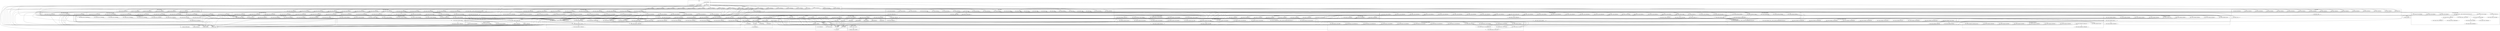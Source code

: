 digraph {
graph [overlap=false]
subgraph cluster_Test_Stream_ArrayBase {
	label="Test::Stream::ArrayBase";
	"Test::Stream::ArrayBase::BEGIN@6";
	"Test::Stream::ArrayBase::BEGIN@3";
	"Test::Stream::ArrayBase::BEGIN@2";
	"Test::Stream::ArrayBase::BEGIN@7";
	"Test::Stream::ArrayBase::apply_to";
	"Test::Stream::ArrayBase::import";
	"Test::Stream::ArrayBase::BEGIN@5";
	"Test::Stream::ArrayBase::new";
	"Test::Stream::ArrayBase::BEGIN@29";
	"Test::Stream::ArrayBase::CORE:subst";
	"Test::Stream::ArrayBase::BEGIN@9";
}
subgraph cluster_warnings_register {
	label="warnings::register";
	"warnings::register::mkMask";
	"warnings::register::import";
}
subgraph cluster_Test_Stream_PackageUtil {
	label="Test::Stream::PackageUtil";
	"Test::Stream::PackageUtil::BEGIN@2";
	"Test::Stream::PackageUtil::BEGIN@19";
	"Test::Stream::PackageUtil::BEGIN@46";
	"Test::Stream::PackageUtil::BEGIN@47";
	"Test::Stream::PackageUtil::package_sym";
	"Test::Stream::PackageUtil::BEGIN@61";
	"Test::Stream::PackageUtil::package_purge_sym";
	"Test::Stream::PackageUtil::BEGIN@3";
	"Test::Stream::PackageUtil::import";
	"Test::Stream::PackageUtil::CORE:match";
}
subgraph cluster_UNIVERSAL {
	label="UNIVERSAL";
	"UNIVERSAL::can";
	"UNIVERSAL::VERSION";
	"UNIVERSAL::isa";
}
subgraph cluster_Test_More_Tools {
	label="Test::More::Tools";
	"Test::More::Tools::BEGIN@5";
	"Test::More::Tools::BEGIN@2";
	"Test::More::Tools::BEGIN@7";
	"Test::More::Tools::BEGIN@11";
	"Test::More::Tools::BEGIN@12";
	"Test::More::Tools::BEGIN@3";
	"Test::More::Tools::BEGIN@145";
}
subgraph cluster_Test_Stream_Threads {
	label="Test::Stream::Threads";
	"Test::Stream::Threads::BEGIN@6";
	"Test::Stream::Threads::BEGIN@23";
	"Test::Stream::Threads::BEGIN@2";
	"Test::Stream::Threads::BEGIN@5";
	"Test::Stream::Threads::BEGIN@3";
}
subgraph cluster_Test_More_DeepCheck {
	label="Test::More::DeepCheck";
	"Test::More::DeepCheck::BEGIN@3";
	"Test::More::DeepCheck::BEGIN@5";
	"Test::More::DeepCheck::BEGIN@2";
}
subgraph cluster_Test_Stream_IOSets {
	label="Test::Stream::IOSets";
	"Test::Stream::IOSets::BEGIN@5";
	"Test::Stream::IOSets::_apply_layers";
	"Test::Stream::IOSets::_copy_io_layers";
	"Test::Stream::IOSets::BEGIN@3";
	"Test::Stream::IOSets::new";
	"Test::Stream::IOSets::CORE:match";
	"Test::Stream::IOSets::CORE:binmode";
	"Test::Stream::IOSets::__ANON__[lib/Test/Stream/IOSets.pm:76]";
	"Test::Stream::IOSets::init_legacy";
	"Test::Stream::IOSets::_autoflush";
	"Test::Stream::IOSets::open_handles";
	"Test::Stream::IOSets::CORE:open";
	"Test::Stream::IOSets::reset_legacy";
	"Test::Stream::IOSets::CORE:select";
	"Test::Stream::IOSets::BEGIN@2";
}
subgraph cluster_Test_Stream_Meta {
	label="Test::Stream::Meta";
	"Test::Stream::Meta::BEGIN@6";
	"Test::Stream::Meta::is_tester";
	"Test::Stream::Meta::BEGIN@5";
	"Test::Stream::Meta::BEGIN@14";
	"Test::Stream::Meta::BEGIN@8";
	"Test::Stream::Meta::init_tester";
	"Test::Stream::Meta::BEGIN@3";
	"Test::Stream::Meta::BEGIN@12";
	"Test::Stream::Meta::BEGIN@2";
}
subgraph cluster_Test_Stream_Toolset {
	label="Test::Stream::Toolset";
	"Test::Stream::Toolset::BEGIN@18";
	"Test::Stream::Toolset::BEGIN@14";
	"Test::Stream::Toolset::BEGIN@16";
	"Test::Stream::Toolset::BEGIN@2";
	"Test::Stream::Toolset::BEGIN@13";
	"Test::Stream::Toolset::BEGIN@11";
	"Test::Stream::Toolset::BEGIN@5";
	"Test::Stream::Toolset::BEGIN@10";
	"Test::Stream::Toolset::BEGIN@6";
	"Test::Stream::Toolset::BEGIN@7";
	"Test::Stream::Toolset::BEGIN@15";
	"Test::Stream::Toolset::BEGIN@3";
	"Test::Stream::Toolset::__ANON__[lib/Test/Stream/Toolset.pm:58]";
	"Test::Stream::Toolset::BEGIN@12";
}
subgraph cluster_Test_Stream_ExitMagic_Context {
	label="Test::Stream::ExitMagic::Context";
	"Test::Stream::ExitMagic::Context::BEGIN@2";
	"Test::Stream::ExitMagic::Context::BEGIN@5";
	"Test::Stream::ExitMagic::Context::snapshot";
	"Test::Stream::ExitMagic::Context::init";
	"Test::Stream::ExitMagic::Context::BEGIN@3";
}
subgraph cluster_Test_Stream_Event_Note {
	label="Test::Stream::Event::Note";
	"Test::Stream::Event::Note::BEGIN@10";
	"Test::Stream::Event::Note::BEGIN@5";
	"Test::Stream::Event::Note::BEGIN@3";
	"Test::Stream::Event::Note::BEGIN@2";
}
subgraph cluster_Test_Stream_Event_Diag {
	label="Test::Stream::Event::Diag";
	"Test::Stream::Event::Diag::BEGIN@11";
	"Test::Stream::Event::Diag::BEGIN@12";
	"Test::Stream::Event::Diag::BEGIN@3";
	"Test::Stream::Event::Diag::BEGIN@10";
	"Test::Stream::Event::Diag::BEGIN@5";
	"Test::Stream::Event::Diag::BEGIN@2";
}
subgraph cluster_Test_Stream_Util {
	label="Test::Stream::Util";
	"Test::Stream::Util::BEGIN@2";
	"Test::Stream::Util::BEGIN@7";
	"Test::Stream::Util::BEGIN@6";
	"Test::Stream::Util::BEGIN@5";
	"Test::Stream::Util::BEGIN@3";
	"Test::Stream::Util::BEGIN@170";
	"Test::Stream::Util::BEGIN@81";
	"Test::Stream::Util::_local_protect";
}
subgraph cluster_Test_Stream_Event {
	label="Test::Stream::Event";
	"Test::Stream::Event::BEGIN@8";
	"Test::Stream::Event::BEGIN@6";
	"Test::Stream::Event::import";
	"Test::Stream::Event::init";
	"Test::Stream::Event::BEGIN@3";
	"Test::Stream::Event::BEGIN@5";
	"Test::Stream::Event::encoding";
	"Test::Stream::Event::BEGIN@2";
}
subgraph cluster_Test_Stream_Subtest {
	label="Test::Stream::Subtest";
	"Test::Stream::Subtest::BEGIN@5";
	"Test::Stream::Subtest::BEGIN@10";
	"Test::Stream::Subtest::BEGIN@12";
	"Test::Stream::Subtest::BEGIN@9";
	"Test::Stream::Subtest::BEGIN@3";
	"Test::Stream::Subtest::BEGIN@2";
	"Test::Stream::Subtest::BEGIN@14";
	"Test::Stream::Subtest::BEGIN@11";
	"Test::Stream::Subtest::BEGIN@38";
}
subgraph cluster_Test_Stream_Event_Ok {
	label="Test::Stream::Event::Ok";
	"Test::Stream::Event::Ok::BEGIN@6";
	"Test::Stream::Event::Ok::BEGIN@133";
	"Test::Stream::Event::Ok::init";
	"Test::Stream::Event::Ok::BEGIN@7";
	"Test::Stream::Event::Ok::BEGIN@2";
	"Test::Stream::Event::Ok::CORE:subst";
	"Test::Stream::Event::Ok::BEGIN@5";
	"Test::Stream::Event::Ok::to_tap";
	"Test::Stream::Event::Ok::BEGIN@9";
	"Test::Stream::Event::Ok::BEGIN@3";
}
subgraph cluster_XSLoader {
	label="XSLoader";
	"XSLoader::load";
}
subgraph cluster_Scalar_Util {
	label="Scalar::Util";
	"Scalar::Util::BEGIN@10";
	"Scalar::Util::blessed";
	"Scalar::Util::weaken";
	"Scalar::Util::BEGIN@9";
}
subgraph cluster_Test_Builder {
	label="Test::Builder";
	"Test::Builder::BEGIN@262";
	"Test::Builder::BEGIN@943";
	"Test::Builder::BEGIN@4";
	"Test::Builder::BEGIN@261";
	"Test::Builder::create";
	"Test::Builder::BEGIN@22";
	"Test::Builder::BEGIN@17";
	"Test::Builder::BEGIN@5";
	"Test::Builder::BEGIN@15";
	"Test::Builder::reset";
	"Test::Builder::BEGIN@18";
	"Test::Builder::BEGIN@14";
	"Test::Builder::BEGIN@11";
	"Test::Builder::BEGIN@12";
	"Test::Builder::new";
	"Test::Builder::BEGIN@13";
	"Test::Builder::BEGIN@3";
	"Test::Builder::BEGIN@20";
}
subgraph cluster_Test_Stream_Exporter_Meta {
	label="Test::Stream::Exporter::Meta";
	"Test::Stream::Exporter::Meta::BEGIN@2";
	"Test::Stream::Exporter::Meta::default";
	"Test::Stream::Exporter::Meta::exports";
	"Test::Stream::Exporter::Meta::BEGIN@101";
	"Test::Stream::Exporter::Meta::new";
	"Test::Stream::Exporter::Meta::add";
	"Test::Stream::Exporter::Meta::add_default_bulk";
	"Test::Stream::Exporter::Meta::add_default";
	"Test::Stream::Exporter::Meta::BEGIN@101.2";
	"Test::Stream::Exporter::Meta::BEGIN@3";
	"Test::Stream::Exporter::Meta::BEGIN@100.1";
	"Test::Stream::Exporter::Meta::add_bulk";
	"Test::Stream::Exporter::Meta::BEGIN@89";
	"Test::Stream::Exporter::Meta::get";
	"Test::Stream::Exporter::Meta::BEGIN@100";
	"Test::Stream::Exporter::Meta::BEGIN@5";
}
subgraph cluster_Test_Stream_Event_Bail {
	label="Test::Stream::Event::Bail";
	"Test::Stream::Event::Bail::BEGIN@2";
	"Test::Stream::Event::Bail::BEGIN@3";
	"Test::Stream::Event::Bail::BEGIN@5";
}
subgraph cluster_Test_Stream_HashBase {
	label="Test::Stream::HashBase";
	"Test::Stream::HashBase::BEGIN@7";
	"Test::Stream::HashBase::new";
	"Test::Stream::HashBase::import";
	"Test::Stream::HashBase::apply_to";
	"Test::Stream::HashBase::BEGIN@29";
	"Test::Stream::HashBase::BEGIN@5";
	"Test::Stream::HashBase::BEGIN@3";
	"Test::Stream::HashBase::CORE:subst";
	"Test::Stream::HashBase::BEGIN@2";
	"Test::Stream::HashBase::BEGIN@9";
	"Test::Stream::HashBase::BEGIN@6";
}
subgraph cluster_Test_More_DeepCheck_Strict {
	label="Test::More::DeepCheck::Strict";
	"Test::More::DeepCheck::Strict::BEGIN@3";
	"Test::More::DeepCheck::Strict::BEGIN@6";
	"Test::More::DeepCheck::Strict::BEGIN@2";
	"Test::More::DeepCheck::Strict::BEGIN@5";
	"Test::More::DeepCheck::Strict::BEGIN@63";
	"Test::More::DeepCheck::Strict::BEGIN@7";
	"Test::More::DeepCheck::Strict::BEGIN@10";
	"Test::More::DeepCheck::Strict::BEGIN@8";
}
subgraph cluster_warnings {
	label="warnings";
	"warnings::import";
	"warnings::CORE:match";
	"warnings::unimport";
	"warnings::CORE:regcomp";
}
subgraph cluster_Exporter {
	label="Exporter";
	"Exporter::import";
	"Exporter::CORE:subst";
	"Exporter::CORE:match";
}
subgraph cluster_Test_Stream_ArrayBase_Meta {
	label="Test::Stream::ArrayBase::Meta";
	"Test::Stream::ArrayBase::Meta::subclass";
	"Test::Stream::ArrayBase::Meta::BEGIN@5";
	"Test::Stream::ArrayBase::Meta::add_accessors";
	"Test::Stream::ArrayBase::Meta::baseclass";
	"Test::Stream::ArrayBase::Meta::fields";
	"Test::Stream::ArrayBase::Meta::_GROW";
	"Test::Stream::ArrayBase::Meta::BEGIN@3";
	"Test::Stream::ArrayBase::Meta::new";
	"Test::Stream::ArrayBase::Meta::BEGIN@57";
	"Test::Stream::ArrayBase::Meta::BEGIN@106";
	"Test::Stream::ArrayBase::Meta::get";
	"Test::Stream::ArrayBase::Meta::__ANON__[lib/Test/Stream/ArrayBase/Meta.pm:77]";
	"Test::Stream::ArrayBase::Meta::BEGIN@2";
}
subgraph cluster_Test_More {
	label="Test::More";
	"Test::More::BEGIN@53";
	"Test::More::BEGIN@225";
	"Test::More::BEGIN@11";
	"Test::More::BEGIN@23";
	"Test::More::import";
	"Test::More::BEGIN@3";
	"Test::More::BEGIN@121";
	"Test::More::BEGIN@10";
	"Test::More::BEGIN@16";
	"Test::More::done_testing";
	"Test::More::ok";
	"Test::More::BEGIN@21";
	"Test::More::BEGIN@260";
	"Test::More::BEGIN@4";
	"Test::More::import_extra";
	"Test::More::BEGIN@12";
	"Test::More::BEGIN@15";
	"Test::More::BEGIN@13";
	"Test::More::BEGIN@19";
	"Test::More::BEGIN@18";
	"Test::More::BEGIN@5";
}
subgraph cluster_Test_Stream_ExitMagic {
	label="Test::Stream::ExitMagic";
	"Test::Stream::ExitMagic::BEGIN@2";
	"Test::Stream::ExitMagic::BEGIN@3";
	"Test::Stream::ExitMagic::BEGIN@7";
	"Test::Stream::ExitMagic::be_helpful_magic";
	"Test::Stream::ExitMagic::do_magic";
	"Test::Stream::ExitMagic::init";
}
subgraph cluster_main {
	label="main";
	"main::BEGIN@1";
	"main::BEGIN@2";
	"main::RUNTIME";
	"main::BEGIN@4";
}
subgraph cluster_Test_Stream_Block {
	label="Test::Stream::Block";
	"Test::Stream::Block::BEGIN@5";
	"Test::Stream::Block::BEGIN@8";
	"Test::Stream::Block::BEGIN@2";
	"Test::Stream::Block::BEGIN@176";
	"Test::Stream::Block::BEGIN@6";
	"Test::Stream::Block::BEGIN@3";
}
subgraph cluster_Test_Stream_Exporter {
	label="Test::Stream::Exporter";
	"Test::Stream::Exporter::import";
	"Test::Stream::Exporter::cleanup";
	"Test::Stream::Exporter::export_to";
	"Test::Stream::Exporter::CORE:subst";
	"Test::Stream::Exporter::BEGIN@6";
	"Test::Stream::Exporter::BEGIN@17";
	"Test::Stream::Exporter::BEGIN@5";
	"Test::Stream::Exporter::BEGIN@72";
	"Test::Stream::Exporter::BEGIN@3";
	"Test::Stream::Exporter::__ANON__[lib/Test/Stream/Exporter.pm:39]";
	"Test::Stream::Exporter::export";
	"Test::Stream::Exporter::exports";
	"Test::Stream::Exporter::BEGIN@2";
	"Test::Stream::Exporter::default_export";
	"Test::Stream::Exporter::export_meta";
	"Test::Stream::Exporter::default_exports";
}
subgraph cluster_Test_Stream_Context {
	label="Test::Stream::Context";
	"Test::Stream::Context::_find_context";
	"Test::Stream::Context::BEGIN@12";
	"Test::Stream::Context::BEGIN@3";
	"Test::Stream::Context::DESTROY";
	"Test::Stream::Context::BEGIN@24";
	"Test::Stream::Context::BEGIN@2";
	"Test::Stream::Context::BEGIN@7";
	"Test::Stream::Context::ok";
	"Test::Stream::Context::CORE:subst";
	"Test::Stream::Context::CORE:match";
	"Test::Stream::Context::BEGIN@9";
	"Test::Stream::Context::context";
	"Test::Stream::Context::BEGIN@11";
	"Test::Stream::Context::BEGIN@78";
	"Test::Stream::Context::_plan";
	"Test::Stream::Context::BEGIN@77";
	"Test::Stream::Context::BEGIN@385";
	"Test::Stream::Context::BEGIN@10";
	"Test::Stream::Context::BEGIN@406";
	"Test::Stream::Context::done_testing";
	"Test::Stream::Context::BEGIN@18";
	"Test::Stream::Context::register_event";
	"Test::Stream::Context::BEGIN@433";
	"Test::Stream::Context::BEGIN@407";
	"Test::Stream::Context::BEGIN@14";
	"Test::Stream::Context::snapshot";
	"Test::Stream::Context::_ok";
	"Test::Stream::Context::BEGIN@426";
	"Test::Stream::Context::BEGIN@5";
	"Test::Stream::Context::BEGIN@425";
	"Test::Stream::Context::finish";
}
subgraph cluster_Test_Stream_Event_Plan {
	label="Test::Stream::Event::Plan";
	"Test::Stream::Event::Plan::BEGIN@5";
	"Test::Stream::Event::Plan::BEGIN@10";
	"Test::Stream::Event::Plan::BEGIN@3";
	"Test::Stream::Event::Plan::init";
	"Test::Stream::Event::Plan::BEGIN@2";
	"Test::Stream::Event::Plan::to_tap";
}
subgraph cluster_List_Util {
	label="List::Util";
	"List::Util::BEGIN@12";
	"List::Util::BEGIN@11";
}
subgraph cluster_Test_Stream_Event_Finish {
	label="Test::Stream::Event::Finish";
	"Test::Stream::Event::Finish::BEGIN@3";
	"Test::Stream::Event::Finish::BEGIN@2";
	"Test::Stream::Event::Finish::BEGIN@5";
}
subgraph cluster_Test_Stream_Event_Subtest {
	label="Test::Stream::Event::Subtest";
	"Test::Stream::Event::Subtest::BEGIN@6";
	"Test::Stream::Event::Subtest::BEGIN@2";
	"Test::Stream::Event::Subtest::BEGIN@3";
	"Test::Stream::Event::Subtest::BEGIN@9";
	"Test::Stream::Event::Subtest::BEGIN@5";
	"Test::Stream::Event::Subtest::BEGIN@7";
}
subgraph cluster_vars {
	label="vars";
	"vars::BEGIN@8";
	"vars::BEGIN@7";
	"vars::CORE:match";
	"vars::import";
	"vars::BEGIN@3";
}
subgraph cluster_Test_Stream {
	label="Test::Stream";
	"Test::Stream::BEGIN@3";
	"Test::Stream::done_testing";
	"Test::Stream::BEGIN@9";
	"Test::Stream::init";
	"Test::Stream::ended";
	"Test::Stream::BEGIN@47";
	"Test::Stream::plan";
	"Test::Stream::BEGIN@10";
	"Test::Stream::BEGIN@8";
	"Test::Stream::failed";
	"Test::Stream::BEGIN@2";
	"Test::Stream::count";
	"Test::Stream::BEGIN@12";
	"Test::Stream::_finalize_event";
	"Test::Stream::END";
	"Test::Stream::BEGIN@659";
	"Test::Stream::send";
	"Test::Stream::shared";
	"Test::Stream::CORE:print";
	"Test::Stream::BEGIN@15";
	"Test::Stream::_process_event";
	"Test::Stream::_update_state";
	"Test::Stream::_reset";
	"Test::Stream::BEGIN@11";
	"Test::Stream::before_import";
	"Test::Stream::BEGIN@13";
	"Test::Stream::BEGIN@628";
	"Test::Stream::_render_tap";
}
subgraph cluster_strict {
	label="strict";
	"strict::bits";
	"strict::import";
	"strict::CORE:regcomp";
	"strict::CORE:match";
	"strict::unimport";
}
subgraph cluster_Config {
	label="Config";
	"Config::import";
	"Config::BEGIN@35";
	"Config::TIEHASH";
	"Config::FETCH";
	"Config::BEGIN@9";
}
subgraph cluster_PerlIO {
	label="PerlIO";
	"PerlIO::get_layers";
}
subgraph cluster_Test_Stream_HashBase_Meta {
	label="Test::Stream::HashBase::Meta";
	"Test::Stream::HashBase::Meta::get";
	"Test::Stream::HashBase::Meta::BEGIN@3";
	"Test::Stream::HashBase::Meta::BEGIN@2";
	"Test::Stream::HashBase::Meta::subclass";
	"Test::Stream::HashBase::Meta::__ANON__[lib/Test/Stream/HashBase/Meta.pm:90]";
	"Test::Stream::HashBase::Meta::new";
	"Test::Stream::HashBase::Meta::BEGIN@5";
	"Test::Stream::HashBase::Meta::BEGIN@88";
	"Test::Stream::HashBase::Meta::add_accessors";
	"Test::Stream::HashBase::Meta::BEGIN@55";
	"Test::Stream::HashBase::Meta::BEGIN@62";
	"Test::Stream::HashBase::Meta::fields";
	"Test::Stream::HashBase::Meta::baseclass";
	"Test::Stream::HashBase::Meta::__ANON__[lib/Test/Stream/HashBase/Meta.pm:91]";
}
subgraph cluster_version {
	label="version";
	"version::(bool";
	"version::(cmp";
}
subgraph cluster_Test_Stream_Carp {
	label="Test::Stream::Carp";
	"Test::Stream::Carp::BEGIN@2";
	"Test::Stream::Carp::BEGIN@5";
	"Test::Stream::Carp::BEGIN@3";
}
"Test::More::BEGIN@10" -> "Test::Stream::BEGIN@10";
"Test::Stream::Context::context" -> "Test::Stream::Context::_find_context";
"Test::Stream::ArrayBase::apply_to" -> "Test::More::DeepCheck::BEGIN@2";
"Test::Stream::Toolset::BEGIN@12" -> "Test::Stream::Event::Finish::BEGIN@5";
"Test::More::BEGIN@12" -> "Test::Stream::Toolset::BEGIN@14";
"Test::Stream::Toolset::BEGIN@16" -> "Test::Stream::Event::Subtest::BEGIN@6";
"Test::Stream::Context::BEGIN@11" -> "Test::Stream::Util::BEGIN@6";
"Test::More::BEGIN@10" -> "Test::Stream::BEGIN@47";
"main::RUNTIME" -> "Test::More::ok";
"Test::Builder::reset" -> "Test::Stream::_reset";
"Test::Stream::Exporter::BEGIN@6" -> "Test::Stream::Exporter::Meta::BEGIN@2";
"Test::More::import" -> "Test::Stream::Toolset::__ANON__[lib/Test/Stream/Toolset.pm:58]";
"Test::Stream::Exporter::BEGIN@6" -> "Test::Stream::Exporter::Meta::BEGIN@101.2";
"Test::More::BEGIN@19" -> "Test::More::DeepCheck::Strict::BEGIN@63";
"Test::Stream::Carp::BEGIN@5" -> "Test::Stream::Exporter::BEGIN@72";
"Test::Stream::Exporter::cleanup" -> "Test::Stream::PackageUtil::package_purge_sym";
"Test::Stream::BEGIN@8" -> "Test::Stream::Context::BEGIN@3";
"Test::More::BEGIN@18" -> "Test::More::Tools::BEGIN@3";
"Test::Stream::Exporter::BEGIN@6" -> "Test::Stream::Exporter::Meta::BEGIN@3";
"Test::Stream::_update_state" -> "Test::Stream::ArrayBase::Meta::__ANON__[lib/Test/Stream/ArrayBase/Meta.pm:77]";
"Test::Stream::_finalize_event" -> "Test::Stream::ArrayBase::Meta::__ANON__[lib/Test/Stream/ArrayBase/Meta.pm:77]";
"Test::Stream::_render_tap" -> "Test::Stream::ArrayBase::Meta::__ANON__[lib/Test/Stream/ArrayBase/Meta.pm:77]";
"Test::Stream::ExitMagic::be_helpful_magic" -> "Test::Stream::ArrayBase::Meta::__ANON__[lib/Test/Stream/ArrayBase/Meta.pm:77]";
"Test::Stream::Toolset::BEGIN@11" -> "Test::Stream::Event::Diag::BEGIN@3";
"Test::More::BEGIN@10" -> "Test::Stream::BEGIN@2";
"Test::Stream::IOSets::__ANON__[lib/Test/Stream/IOSets.pm:76]" -> "Test::Stream::IOSets::_apply_layers";
"Test::More::BEGIN@18" -> "Test::More::Tools::BEGIN@5";
"Test::Stream::Meta::BEGIN@8" -> "Test::Stream::HashBase::BEGIN@5";
"Test::Stream::Toolset::BEGIN@15" -> "Test::Stream::Event::Plan::BEGIN@3";
"Test::Stream::Carp::BEGIN@5" -> "Test::Stream::Exporter::BEGIN@17";
"Test::Stream::Context::context" -> "Scalar::Util::weaken";
"Test::More::BEGIN@19" -> "Test::More::DeepCheck::Strict::BEGIN@5";
"Test::Builder::BEGIN@11" -> "UNIVERSAL::VERSION";
"Test::More::BEGIN@10" -> "UNIVERSAL::VERSION";
"Test::More::BEGIN@13" -> "Test::Stream::Subtest::BEGIN@3";
"Test::Stream::ArrayBase::new" -> "Test::Stream::Event::Ok::init";
"vars::import" -> "vars::CORE:match";
"Test::Stream::Exporter::BEGIN@5" -> "Test::Stream::PackageUtil::BEGIN@47";
"Test::Stream::send" -> "Test::Stream::_update_state";
"Test::Stream::Context::BEGIN@12" -> "Test::Stream::Meta::BEGIN@12";
"Test::More::BEGIN@10" -> "Test::Stream::BEGIN@13";
"Test::Stream::Exporter::export_to" -> "Test::Stream::Exporter::Meta::default";
"Test::Stream::Toolset::BEGIN@15" -> "Test::Stream::Event::Plan::BEGIN@10";
"Test::Stream::shared" -> "Test::Stream::ExitMagic::Context::BEGIN@2";
"Test::Stream::Exporter::default_exports" -> "Test::Stream::Exporter::Meta::add_default_bulk";
"Test::Stream::Exporter::Meta::new" -> "Test::Stream::Exporter::Meta::add_default_bulk";
"Test::More::BEGIN@18" -> "Test::More::Tools::BEGIN@7";
"Test::Stream::HashBase::Meta::subclass" -> "Test::Stream::HashBase::Meta::fields";
"main::BEGIN@4" -> "Test::More::BEGIN@23";
"Test::Stream::BEGIN@3" -> "warnings::import";
"Test::Stream::ExitMagic::BEGIN@3" -> "warnings::import";
"Test::Stream::ExitMagic::Context::BEGIN@3" -> "warnings::import";
"Test::Stream::Exporter::BEGIN@3" -> "warnings::import";
"Test::Stream::ArrayBase::BEGIN@3" -> "warnings::import";
"Test::Stream::Event::BEGIN@3" -> "warnings::import";
"Test::Stream::IOSets::BEGIN@3" -> "warnings::import";
"Test::Stream::Meta::BEGIN@3" -> "warnings::import";
"Test::Stream::Event::Finish::BEGIN@3" -> "warnings::import";
"Test::More::DeepCheck::Strict::BEGIN@3" -> "warnings::import";
"Test::Stream::Event::Bail::BEGIN@3" -> "warnings::import";
"Test::More::BEGIN@5" -> "warnings::import";
"Test::Stream::Threads::BEGIN@3" -> "warnings::import";
"Test::Stream::HashBase::BEGIN@3" -> "warnings::import";
"Test::Stream::Util::BEGIN@3" -> "warnings::import";
"Test::Stream::Event::Plan::BEGIN@3" -> "warnings::import";
"main::BEGIN@2" -> "warnings::import";
"Test::Stream::Toolset::BEGIN@3" -> "warnings::import";
"Test::Stream::Subtest::BEGIN@3" -> "warnings::import";
"Test::Stream::Event::Note::BEGIN@3" -> "warnings::import";
"Test::Stream::Exporter::Meta::BEGIN@3" -> "warnings::import";
"Test::Stream::Context::BEGIN@3" -> "warnings::import";
"Test::More::Tools::BEGIN@3" -> "warnings::import";
"Test::Stream::Event::Diag::BEGIN@3" -> "warnings::import";
"Test::Stream::Event::Subtest::BEGIN@3" -> "warnings::import";
"Test::Stream::ArrayBase::Meta::BEGIN@3" -> "warnings::import";
"Test::Builder::BEGIN@5" -> "warnings::import";
"Test::Stream::Carp::BEGIN@3" -> "warnings::import";
"Test::More::DeepCheck::BEGIN@3" -> "warnings::import";
"Test::Stream::Event::Ok::BEGIN@3" -> "warnings::import";
"Test::Stream::Block::BEGIN@3" -> "warnings::import";
"Test::Stream::HashBase::Meta::BEGIN@3" -> "warnings::import";
"Test::Stream::PackageUtil::BEGIN@3" -> "warnings::import";
"Test::Stream::Toolset::BEGIN@14" -> "Test::Stream::Event::Ok::BEGIN@2";
"Test::Stream::Context::BEGIN@12" -> "Test::Stream::Meta::BEGIN@8";
"main::BEGIN@4" -> "Test::More::BEGIN@121";
"main::BEGIN@1" -> "strict::CORE:match";
"Test::More::BEGIN@12" -> "Test::Stream::Toolset::BEGIN@12";
"Test::Stream::Context::BEGIN@5" -> "List::Util::BEGIN@12";
"Test::Stream::Context::BEGIN@12" -> "Test::Stream::Meta::BEGIN@14";
"Test::More::BEGIN@12" -> "Test::Stream::Toolset::BEGIN@6";
"Test::More::BEGIN@10" -> "Test::Stream::Exporter::cleanup";
"Test::More::BEGIN@13" -> "Test::Stream::Exporter::cleanup";
"Test::Stream::Context::BEGIN@9" -> "Test::Stream::Exporter::cleanup";
"Test::More::BEGIN@12" -> "Test::Stream::Exporter::cleanup";
"Test::More::BEGIN@18" -> "Test::Stream::Exporter::cleanup";
"Test::Stream::Context::BEGIN@11" -> "Test::Stream::Exporter::cleanup";
"Test::Stream::BEGIN@8" -> "Test::Stream::Exporter::cleanup";
"main::BEGIN@4" -> "Test::Stream::Exporter::cleanup";
"Test::Stream::Context::BEGIN@12" -> "Test::Stream::Exporter::cleanup";
"Test::Stream::Context::BEGIN@7" -> "Test::Stream::Exporter::cleanup";
"Test::Stream::Util::_local_protect" -> "Test::Stream::IOSets::__ANON__[lib/Test/Stream/IOSets.pm:76]";
"Test::More::BEGIN@12" -> "Test::Stream::Toolset::BEGIN@11";
"Test::Builder::new" -> "Test::Builder::create";
"Test::Stream::_render_tap" -> "Test::Stream::Event::Ok::to_tap";
"Test::Stream::Meta::BEGIN@8" -> "Test::Stream::HashBase::BEGIN@9";
"Test::More::BEGIN@21" -> "Test::Builder::BEGIN@262";
"main::BEGIN@4" -> "Test::More::BEGIN@21";
"Test::Stream::ArrayBase::apply_to" -> "Test::Stream::ArrayBase::Meta::new";
"Test::Builder::BEGIN@22" -> "Test::Stream::HashBase::Meta::__ANON__[lib/Test/Stream/HashBase/Meta.pm:91]";
"Test::Stream::Event::Ok::to_tap" -> "Test::Stream::Event::Ok::CORE:subst";
"Test::Stream::shared" -> "Test::Stream::ExitMagic::BEGIN@7";
"Test::Stream::Threads::BEGIN@6" -> "Config::import";
"Test::Stream::Context::_ok" -> "Test::Stream::Context::snapshot";
"Test::Stream::Context::_plan" -> "Test::Stream::Context::snapshot";
"Test::Stream::done_testing" -> "Test::Stream::Context::snapshot";
"Test::Stream::ArrayBase::Meta::subclass" -> "Test::Stream::Exporter::Meta::add";
"Test::Stream::HashBase::Meta::subclass" -> "Test::Stream::Exporter::Meta::add";
"Test::Stream::Exporter::export" -> "Test::Stream::Exporter::Meta::add";
"Test::Stream::Exporter::Meta::add_default" -> "Test::Stream::Exporter::Meta::add";
"Test::Stream::Threads::BEGIN@6" -> "Config::TIEHASH";
"Test::Stream::IOSets::init_legacy" -> "Test::Stream::IOSets::open_handles";
"Test::More::ok" -> "Test::Stream::Context::DESTROY";
"Test::Stream::_update_state" -> "Test::Stream::Context::DESTROY";
"Test::Stream::Toolset::__ANON__[lib/Test/Stream/Toolset.pm:58]" -> "Test::Stream::Context::DESTROY";
"Test::More::done_testing" -> "Test::Stream::Context::DESTROY";
"Test::More::BEGIN@21" -> "Test::Builder::BEGIN@11";
"Test::Stream::BEGIN@8" -> "Test::Stream::Context::BEGIN@24";
"Test::More::BEGIN@21" -> "Test::Builder::BEGIN@5";
"Test::Stream::Context::BEGIN@11" -> "Test::Stream::Util::BEGIN@7";
"Test::Stream::Event::BEGIN@8" -> "Test::Stream::ArrayBase::BEGIN@9";
"Test::Stream::Context::BEGIN@11" -> "Test::Stream::Util::BEGIN@2";
"Test::Stream::ArrayBase::apply_to" -> "Test::Stream::ArrayBase::CORE:subst";
"main::RUNTIME" -> "main::BEGIN@2";
"Scalar::Util::BEGIN@10" -> "vars::BEGIN@3";
"Test::Stream::Meta::BEGIN@8" -> "Test::Stream::HashBase::BEGIN@29";
"Test::More::DeepCheck::BEGIN@5" -> "Test::Stream::ArrayBase::import";
"Test::More::DeepCheck::Strict::BEGIN@10" -> "Test::Stream::ArrayBase::import";
"Test::Stream::Event::BEGIN@8" -> "Test::Stream::ArrayBase::import";
"main::BEGIN@2" -> "warnings::CORE:match";
"Test::Stream::done_testing" -> "Test::Stream::Context::_plan";
"Test::Stream::ExitMagic::do_magic" -> "Test::Stream::ended";
"Config::BEGIN@9" -> "strict::import";
"vars::BEGIN@8" -> "strict::import";
"Test::Stream::Event::Bail::BEGIN@2" -> "strict::import";
"Test::Stream::Event::Finish::BEGIN@2" -> "strict::import";
"Test::Stream::Exporter::BEGIN@2" -> "strict::import";
"main::BEGIN@1" -> "strict::import";
"Test::Stream::IOSets::BEGIN@2" -> "strict::import";
"Test::Stream::ExitMagic::Context::BEGIN@2" -> "strict::import";
"Test::Stream::Event::Subtest::BEGIN@2" -> "strict::import";
"Test::Builder::BEGIN@4" -> "strict::import";
"Test::More::BEGIN@4" -> "strict::import";
"Test::Stream::Toolset::BEGIN@2" -> "strict::import";
"Test::More::Tools::BEGIN@2" -> "strict::import";
"Test::Stream::PackageUtil::BEGIN@2" -> "strict::import";
"Scalar::Util::BEGIN@9" -> "strict::import";
"Test::Stream::Util::BEGIN@2" -> "strict::import";
"Test::Stream::Threads::BEGIN@2" -> "strict::import";
"Test::Stream::BEGIN@2" -> "strict::import";
"Test::Stream::Event::BEGIN@2" -> "strict::import";
"Test::Stream::Block::BEGIN@2" -> "strict::import";
"Test::More::DeepCheck::Strict::BEGIN@2" -> "strict::import";
"Test::Stream::Event::Plan::BEGIN@2" -> "strict::import";
"List::Util::BEGIN@11" -> "strict::import";
"Test::Stream::Exporter::Meta::BEGIN@2" -> "strict::import";
"Test::Stream::HashBase::BEGIN@2" -> "strict::import";
"Test::Stream::Meta::BEGIN@2" -> "strict::import";
"Test::Stream::ArrayBase::Meta::BEGIN@2" -> "strict::import";
"Test::Stream::Carp::BEGIN@2" -> "strict::import";
"Test::Stream::Event::Diag::BEGIN@2" -> "strict::import";
"Test::Stream::Subtest::BEGIN@2" -> "strict::import";
"Test::Stream::Event::Ok::BEGIN@2" -> "strict::import";
"Test::Stream::Context::BEGIN@2" -> "strict::import";
"Test::Stream::HashBase::Meta::BEGIN@2" -> "strict::import";
"Test::Stream::Event::Note::BEGIN@2" -> "strict::import";
"Test::More::DeepCheck::BEGIN@2" -> "strict::import";
"Test::Stream::ExitMagic::BEGIN@2" -> "strict::import";
"Test::Stream::ArrayBase::BEGIN@2" -> "strict::import";
"Test::Stream::Toolset::BEGIN@16" -> "Test::Stream::Event::Subtest::BEGIN@5";
"Test::More::BEGIN@12" -> "Test::Stream::Toolset::BEGIN@2";
"Test::Stream::BEGIN@10" -> "Test::Stream::IOSets::BEGIN@5";
"main::BEGIN@4" -> "Test::More::BEGIN@260";
"Test::Stream::Context::_ok" -> "Test::Stream::ArrayBase::new";
"Test::Stream::Context::finish" -> "Test::Stream::ArrayBase::new";
"Test::Stream::Context::_plan" -> "Test::Stream::ArrayBase::new";
"Test::Stream::Threads::BEGIN@6" -> "Config::BEGIN@9";
"Test::More::BEGIN@12" -> "Test::Stream::Toolset::BEGIN@10";
"Test::Stream::BEGIN@8" -> "Test::Stream::Context::BEGIN@12";
"Test::Stream::Toolset::BEGIN@10" -> "Test::Stream::Event::Bail::BEGIN@5";
"Test::More::BEGIN@13" -> "Test::Stream::Subtest::BEGIN@5";
"Test::Stream::HashBase::apply_to" -> "Test::Stream::HashBase::Meta::baseclass";
"Test::Stream::Context::done_testing" -> "Test::Stream::done_testing";
"Test::Stream::shared" -> "Test::Stream::ExitMagic::BEGIN@3";
"Test::More::BEGIN@21" -> "Test::Builder::BEGIN@13";
"Test::Stream::Context::context" -> "Test::Stream::Meta::is_tester";
"Test::Builder::BEGIN@22" -> "Test::Stream::Meta::is_tester";
"Test::Builder::reset" -> "Test::Stream::shared";
"Test::Builder::BEGIN@22" -> "Test::Stream::shared";
"Test::Stream::Context::context" -> "Test::Stream::shared";
"Test::Stream::Context::BEGIN@7" -> "Test::Stream::Carp::BEGIN@2";
"Test::Stream::Context::BEGIN@11" -> "Test::Stream::Util::BEGIN@170";
"Test::More::BEGIN@13" -> "Test::Stream::Subtest::BEGIN@10";
"Test::Stream::Toolset::BEGIN@14" -> "Test::Stream::Event::Ok::BEGIN@5";
"Test::Stream::Context::BEGIN@7" -> "Test::Stream::Carp::BEGIN@5";
"Test::Stream::Meta::BEGIN@8" -> "Test::Stream::HashBase::BEGIN@3";
"Test::Stream::Context::BEGIN@11" -> "Test::Stream::Util::BEGIN@3";
"Test::More::BEGIN@19" -> "Test::More::DeepCheck::Strict::BEGIN@10";
"Test::Stream::Toolset::BEGIN@14" -> "Test::Stream::Event::Ok::BEGIN@7";
"Test::Stream::Toolset::BEGIN@11" -> "Test::Stream::Event::Diag::BEGIN@5";
"Test::More::BEGIN@12" -> "Test::Stream::Toolset::BEGIN@15";
"Test::Stream::IOSets::__ANON__[lib/Test/Stream/IOSets.pm:76]" -> "PerlIO::get_layers";
"main::BEGIN@4" -> "Test::More::BEGIN@18";
"Test::Stream::Exporter::BEGIN@17" -> "Test::Stream::Exporter::Meta::new";
"Test::Stream::Exporter::import" -> "Test::Stream::Exporter::Meta::new";
"Test::Stream::HashBase::apply_to" -> "Test::Stream::Exporter::Meta::new";
"Test::Stream::Exporter::export_to" -> "Test::Stream::Exporter::Meta::new";
"Test::Stream::ArrayBase::apply_to" -> "Test::Stream::Exporter::Meta::new";
"Test::More::BEGIN@21" -> "Test::Builder::BEGIN@22";
"Test::Builder::create" -> "Test::Builder::reset";
"Test::Stream::END" -> "Test::Stream::ExitMagic::do_magic";
"Test::More::BEGIN@10" -> "Test::Stream::BEGIN@12";
"Test::More::BEGIN@12" -> "Test::Stream::Toolset::BEGIN@3";
"Test::Stream::HashBase::new" -> "Test::Stream::init";
"Test::Stream::HashBase::BEGIN@5" -> "Test::Stream::HashBase::Meta::BEGIN@62";
"Test::Stream::BEGIN@8" -> "Test::Stream::Context::BEGIN@10";
"Test::Stream::Context::BEGIN@9" -> "Test::Stream::Threads::BEGIN@5";
"main::RUNTIME" -> "main::BEGIN@4";
"Test::Stream::Event::BEGIN@8" -> "Test::Stream::ArrayBase::BEGIN@6";
"Scalar::Util::BEGIN@10" -> "vars::BEGIN@7";
"Test::Stream::BEGIN@10" -> "Test::Stream::IOSets::BEGIN@2";
"Test::Stream::Toolset::BEGIN@11" -> "Test::Stream::Event::Diag::BEGIN@10";
"Test::Stream::Toolset::BEGIN@10" -> "Test::Stream::Event::Bail::BEGIN@2";
"main::RUNTIME" -> "main::BEGIN@1";
"Test::Stream::BEGIN@8" -> "Test::Stream::Context::BEGIN@425";
"main::BEGIN@4" -> "Test::More::BEGIN@19";
"Test::Stream::ArrayBase::apply_to" -> "Test::More::DeepCheck::BEGIN@3";
"Test::Stream::shared" -> "Test::Stream::ExitMagic::BEGIN@2";
"Test::Stream::IOSets::init_legacy" -> "Test::Stream::IOSets::_autoflush";
"Test::Stream::IOSets::open_handles" -> "Test::Stream::IOSets::_autoflush";
"Test::Stream::HashBase::BEGIN@5" -> "Test::Stream::HashBase::Meta::BEGIN@88";
"Test::Stream::Subtest::BEGIN@38" -> "warnings::unimport";
"Test::Stream::Context::BEGIN@407" -> "warnings::unimport";
"Test::Stream::Context::BEGIN@433" -> "warnings::unimport";
"Test::Stream::Exporter::Meta::BEGIN@101.2" -> "warnings::unimport";
"Test::Stream::Context::BEGIN@426" -> "warnings::unimport";
"Test::Stream::BEGIN@659" -> "warnings::unimport";
"Test::Stream::Util::BEGIN@170" -> "warnings::unimport";
"Test::Builder::BEGIN@943" -> "warnings::unimport";
"Test::Builder::BEGIN@262" -> "warnings::unimport";
"Test::More::BEGIN@260" -> "warnings::unimport";
"Test::Stream::BEGIN@628" -> "warnings::unimport";
"Test::More::Tools::BEGIN@145" -> "warnings::unimport";
"Test::More::BEGIN@121" -> "warnings::unimport";
"Test::Stream::Context::BEGIN@78" -> "warnings::unimport";
"Test::Stream::Event::Ok::BEGIN@133" -> "warnings::unimport";
"Test::Stream::HashBase::Meta::BEGIN@62" -> "warnings::unimport";
"Test::Stream::PackageUtil::BEGIN@46" -> "warnings::unimport";
"Test::More::BEGIN@225" -> "warnings::unimport";
"Test::Stream::Exporter::Meta::BEGIN@100.1" -> "warnings::unimport";
"Test::More::BEGIN@53" -> "warnings::unimport";
"Test::More::DeepCheck::Strict::BEGIN@63" -> "warnings::unimport";
"Test::Stream::Context::BEGIN@24" -> "warnings::unimport";
"Test::Stream::HashBase::apply_to" -> "Test::Stream::HashBase::CORE:subst";
"Test::Stream::ArrayBase::BEGIN@5" -> "Test::Stream::ArrayBase::Meta::_GROW";
"Test::More::BEGIN@12" -> "Test::Stream::Toolset::BEGIN@16";
"Test::Stream::BEGIN@10" -> "Test::Stream::IOSets::BEGIN@3";
"Test::Stream::Context::BEGIN@5" -> "XSLoader::load";
"Test::More::BEGIN@13" -> "Test::Stream::Subtest::BEGIN@2";
"Test::Stream::Event::BEGIN@8" -> "Test::Stream::ArrayBase::BEGIN@7";
"main::RUNTIME" -> "Test::Builder::new";
"Test::More::BEGIN@21" -> "Test::Builder::new";
"Test::Stream::Toolset::BEGIN@14" -> "Test::Stream::Event::Ok::BEGIN@133";
"Test::Stream::BEGIN@8" -> "Test::Stream::Context::BEGIN@406";
"List::Util::BEGIN@12" -> "vars::import";
"Scalar::Util::BEGIN@10" -> "vars::import";
"Test::Stream::BEGIN@8" -> "Test::Stream::Context::BEGIN@385";
"Test::More::import" -> "Test::More::import_extra";
"Test::More::import" -> "UNIVERSAL::can";
"Test::Stream::HashBase::Meta::subclass" -> "UNIVERSAL::can";
"Test::Stream::_render_tap" -> "UNIVERSAL::can";
"Test::Stream::Context::register_event" -> "UNIVERSAL::can";
"Test::Stream::Exporter::__ANON__[lib/Test/Stream/Exporter.pm:39]" -> "UNIVERSAL::can";
"Test::Stream::ArrayBase::Meta::subclass" -> "UNIVERSAL::can";
"Test::Stream::ArrayBase::new" -> "UNIVERSAL::can";
"Test::Stream::HashBase::new" -> "UNIVERSAL::can";
"warnings::register::import" -> "warnings::register::mkMask";
"Test::Stream::Context::BEGIN@12" -> "Test::Stream::Meta::BEGIN@3";
"Test::More::BEGIN@19" -> "Test::More::DeepCheck::Strict::BEGIN@6";
"main::BEGIN@4" -> "Test::More::BEGIN@5";
"main::BEGIN@2" -> "warnings::CORE:regcomp";
"Test::More::BEGIN@12" -> "Test::Stream::Toolset::BEGIN@13";
"Test::Stream::Carp::BEGIN@5" -> "Test::Stream::Exporter::BEGIN@5";
"Test::More::BEGIN@18" -> "Test::More::Tools::BEGIN@11";
"Test::Stream::Toolset::BEGIN@13" -> "Test::Stream::Event::Note::BEGIN@10";
"Test::Stream::send" -> "Test::Stream::_finalize_event";
"Test::More::BEGIN@19" -> "Test::More::DeepCheck::Strict::BEGIN@7";
"Test::Stream::ArrayBase::apply_to" -> "Test::More::DeepCheck::BEGIN@5";
"Test::Stream::Exporter::import" -> "Test::Stream::Exporter::export_to";
"Test::More::import" -> "Test::Stream::Exporter::export_to";
"Test::Stream::HashBase::apply_to" -> "Test::Stream::Exporter::export_to";
"Test::Stream::Event::import" -> "Test::Stream::Exporter::export_to";
"Test::Stream::ArrayBase::apply_to" -> "Test::Stream::Exporter::export_to";
"Test::Stream::Exporter::__ANON__[lib/Test/Stream/Exporter.pm:39]" -> "Test::Stream::Exporter::export_to";
"Test::Stream::Toolset::BEGIN@13" -> "Test::Stream::Event::Note::BEGIN@3";
"Test::Stream::Toolset::BEGIN@15" -> "Test::Stream::Event::Plan::BEGIN@5";
"Test::Stream::HashBase::apply_to" -> "Test::Stream::HashBase::Meta::new";
"Test::Stream::Toolset::BEGIN@14" -> "Test::Stream::Event::Ok::BEGIN@9";
"main::RUNTIME" -> "Test::More::done_testing";
"main::BEGIN@4" -> "Test::More::BEGIN@4";
"Test::Stream::_update_state" -> "Test::Stream::ExitMagic::Context::snapshot";
"Test::Stream::Context::finish" -> "Test::Stream::ExitMagic::Context::snapshot";
"Test::Stream::Subtest::BEGIN@14" -> "Test::Stream::Block::BEGIN@5";
"Test::Stream::Toolset::BEGIN@11" -> "Test::Stream::Event::Diag::BEGIN@11";
"Test::More::BEGIN@10" -> "Test::Stream::BEGIN@659";
"Test::Stream::Exporter::BEGIN@6" -> "Test::Stream::Exporter::Meta::BEGIN@101";
"Test::Stream::Event::BEGIN@8" -> "Test::Stream::ArrayBase::BEGIN@2";
"main::BEGIN@4" -> "Test::More::BEGIN@225";
"Test::Stream::ExitMagic::do_magic" -> "Test::Stream::failed";
"Test::Stream::Event::BEGIN@8" -> "Test::Stream::ArrayBase::BEGIN@3";
"Test::Stream::PackageUtil::package_sym" -> "Test::Stream::PackageUtil::CORE:match";
"Test::Stream::_update_state" -> "UNIVERSAL::isa";
"Test::Stream::_finalize_event" -> "UNIVERSAL::isa";
"Test::Stream::BEGIN@8" -> "Test::Stream::Context::BEGIN@2";
"Test::Stream::HashBase::BEGIN@5" -> "Test::Stream::HashBase::Meta::BEGIN@2";
"Test::More::ok" -> "Test::Stream::Context::ok";
"Test::Stream::Subtest::BEGIN@14" -> "Test::Stream::Block::BEGIN@176";
"Test::More::BEGIN@10" -> "Test::Stream::BEGIN@3";
"Test::Stream::Context::BEGIN@9" -> "Test::Stream::Threads::BEGIN@6";
"Test::More::ok" -> "Test::Stream::Context::context";
"Test::More::done_testing" -> "Test::Stream::Context::context";
"Test::Stream::Toolset::__ANON__[lib/Test/Stream/Toolset.pm:58]" -> "Test::Stream::Context::context";
"Test::Stream::Subtest::BEGIN@14" -> "Test::Stream::Block::BEGIN@8";
"Test::Stream::Exporter::BEGIN@6" -> "Test::Stream::Exporter::Meta::BEGIN@89";
"Test::Stream::IOSets::open_handles" -> "Test::Stream::IOSets::CORE:open";
"Test::Stream::_render_tap" -> "Test::Stream::CORE:print";
"Test::Stream::Context::BEGIN@9" -> "Test::Stream::Threads::BEGIN@3";
"Exporter::import" -> "Exporter::CORE:subst";
"Test::Stream::Toolset::BEGIN@13" -> "Test::Stream::Event::Note::BEGIN@5";
"Test::Stream::Exporter::BEGIN@5" -> "Test::Stream::PackageUtil::import";
"Test::Stream::Exporter::Meta::BEGIN@5" -> "Test::Stream::PackageUtil::import";
"Test::Stream::Meta::BEGIN@12" -> "Test::Stream::PackageUtil::import";
"Test::Stream::Exporter::__ANON__[lib/Test/Stream/Exporter.pm:39]" -> "Test::Stream::before_import";
"Test::More::BEGIN@10" -> "Test::Stream::BEGIN@628";
"Test::Stream::IOSets::init_legacy" -> "Test::Stream::IOSets::_copy_io_layers";
"Test::Stream::shared" -> "Test::Stream::ExitMagic::Context::BEGIN@5";
"Test::Stream::BEGIN@8" -> "Test::Stream::Context::BEGIN@14";
"Test::Stream::Context::BEGIN@11" -> "Test::Stream::Exporter::exports";
"Test::Stream::Carp::BEGIN@5" -> "Test::Stream::Exporter::exports";
"Test::Stream::BEGIN@8" -> "Test::Stream::Exporter::exports";
"Test::More::BEGIN@10" -> "Test::Stream::Exporter::exports";
"Test::Stream::Context::BEGIN@11" -> "Test::Stream::Util::BEGIN@5";
"Test::Stream::Context::BEGIN@10" -> "Test::Stream::Event::BEGIN@6";
"Test::Stream::BEGIN@8" -> "Test::Stream::Context::BEGIN@5";
"Test::Stream::Context::BEGIN@7" -> "Test::Stream::Exporter::export";
"Test::More::BEGIN@12" -> "Test::Stream::Exporter::export";
"main::RUNTIME" -> "Test::Stream::END";
"Test::Stream::Subtest::BEGIN@14" -> "Test::Stream::Block::BEGIN@6";
"Test::Stream::Exporter::BEGIN@6" -> "Test::Stream::Exporter::Meta::BEGIN@100.1";
"Test::More::BEGIN@10" -> "Test::Stream::BEGIN@8";
"Test::More::BEGIN@21" -> "Test::Builder::BEGIN@18";
"Test::Stream::Event::Plan::init" -> "Test::Stream::Event::init";
"Test::Stream::ArrayBase::new" -> "Test::Stream::Event::init";
"Test::Stream::Event::Ok::init" -> "Test::Stream::Event::init";
"Test::Stream::Event::Note::BEGIN@5" -> "Test::Stream::Event::import";
"Test::Stream::Event::Subtest::BEGIN@9" -> "Test::Stream::Event::import";
"Test::Stream::Event::Plan::BEGIN@5" -> "Test::Stream::Event::import";
"Test::Stream::Event::Bail::BEGIN@5" -> "Test::Stream::Event::import";
"Test::Stream::Event::Diag::BEGIN@5" -> "Test::Stream::Event::import";
"Test::Stream::Event::Ok::BEGIN@9" -> "Test::Stream::Event::import";
"Test::Stream::Event::Finish::BEGIN@5" -> "Test::Stream::Event::import";
"Test::Stream::HashBase::apply_to" -> "Test::Stream::HashBase::Meta::subclass";
"Test::More::BEGIN@19" -> "Test::More::DeepCheck::Strict::BEGIN@8";
"Test::Stream::ArrayBase::Meta::BEGIN@57" -> "strict::unimport";
"Test::Stream::HashBase::Meta::BEGIN@88" -> "strict::unimport";
"Test::Stream::Exporter::BEGIN@72" -> "strict::unimport";
"Test::Stream::PackageUtil::BEGIN@47" -> "strict::unimport";
"Test::Stream::HashBase::Meta::BEGIN@55" -> "strict::unimport";
"Test::Stream::Exporter::Meta::BEGIN@89" -> "strict::unimport";
"Test::Stream::HashBase::BEGIN@29" -> "strict::unimport";
"Test::Stream::Exporter::Meta::BEGIN@100" -> "strict::unimport";
"Test::Stream::Block::BEGIN@176" -> "strict::unimport";
"Test::Stream::PackageUtil::BEGIN@19" -> "strict::unimport";
"Config::BEGIN@35" -> "strict::unimport";
"Test::Stream::ArrayBase::Meta::BEGIN@106" -> "strict::unimport";
"Test::Builder::BEGIN@261" -> "strict::unimport";
"Test::Stream::Context::BEGIN@385" -> "strict::unimport";
"Test::Stream::Context::BEGIN@77" -> "strict::unimport";
"Test::Stream::PackageUtil::BEGIN@61" -> "strict::unimport";
"Test::Stream::Context::BEGIN@406" -> "strict::unimport";
"Test::Stream::Exporter::Meta::BEGIN@101" -> "strict::unimport";
"Test::Stream::Context::BEGIN@425" -> "strict::unimport";
"Test::Stream::ArrayBase::BEGIN@29" -> "strict::unimport";
"Test::Stream::Context::context" -> "Test::Stream::Context::CORE:match";
"Test::Stream::Context::BEGIN@5" -> "Scalar::Util::BEGIN@9";
"Test::More::BEGIN@13" -> "Test::Stream::Subtest::BEGIN@11";
"main::BEGIN@1" -> "strict::CORE:regcomp";
"Test::Stream::HashBase::import" -> "Test::Stream::HashBase::apply_to";
"Test::Stream::Toolset::BEGIN@11" -> "Test::Stream::Event::Diag::BEGIN@12";
"Test::Stream::Exporter::BEGIN@5" -> "Test::Stream::PackageUtil::BEGIN@46";
"Test::Stream::ArrayBase::apply_to" -> "Test::Stream::ArrayBase::Meta::add_accessors";
"Test::Stream::Exporter::exports" -> "Test::Stream::Exporter::Meta::add_bulk";
"Test::Stream::Exporter::Meta::new" -> "Test::Stream::Exporter::Meta::add_bulk";
"Test::Stream::BEGIN@8" -> "Test::Stream::Context::BEGIN@11";
"Test::More::BEGIN@21" -> "Test::Builder::BEGIN@261";
"Test::More::BEGIN@21" -> "Test::Builder::BEGIN@4";
"Exporter::import" -> "Exporter::CORE:match";
"Test::Stream::_process_event" -> "Test::Stream::_render_tap";
"Test::Stream::Toolset::BEGIN@16" -> "Test::Stream::Event::Subtest::BEGIN@2";
"Test::Stream::Carp::BEGIN@5" -> "Test::Stream::Exporter::default_export";
"main::BEGIN@4" -> "Test::Stream::Exporter::default_export";
"Test::Stream::Event::BEGIN@8" -> "Test::Stream::ArrayBase::BEGIN@29";
"Test::More::BEGIN@18" -> "Test::Stream::Exporter::__ANON__[lib/Test/Stream/Exporter.pm:39]";
"Test::Stream::Event::Ok::BEGIN@7" -> "Test::Stream::Exporter::__ANON__[lib/Test/Stream/Exporter.pm:39]";
"Test::Stream::Toolset::BEGIN@15" -> "Test::Stream::Exporter::__ANON__[lib/Test/Stream/Exporter.pm:39]";
"Test::More::BEGIN@12" -> "Test::Stream::Exporter::__ANON__[lib/Test/Stream/Exporter.pm:39]";
"Test::More::BEGIN@13" -> "Test::Stream::Exporter::__ANON__[lib/Test/Stream/Exporter.pm:39]";
"Test::More::BEGIN@15" -> "Test::Stream::Exporter::__ANON__[lib/Test/Stream/Exporter.pm:39]";
"Test::More::DeepCheck::Strict::BEGIN@6" -> "Test::Stream::Exporter::__ANON__[lib/Test/Stream/Exporter.pm:39]";
"Test::Stream::Event::BEGIN@6" -> "Test::Stream::Exporter::__ANON__[lib/Test/Stream/Exporter.pm:39]";
"Test::Stream::Toolset::BEGIN@5" -> "Test::Stream::Exporter::__ANON__[lib/Test/Stream/Exporter.pm:39]";
"Test::Stream::Toolset::BEGIN@11" -> "Test::Stream::Exporter::__ANON__[lib/Test/Stream/Exporter.pm:39]";
"Test::Stream::Toolset::BEGIN@6" -> "Test::Stream::Exporter::__ANON__[lib/Test/Stream/Exporter.pm:39]";
"Test::Builder::BEGIN@13" -> "Test::Stream::Exporter::__ANON__[lib/Test/Stream/Exporter.pm:39]";
"Test::Stream::Meta::BEGIN@6" -> "Test::Stream::Exporter::__ANON__[lib/Test/Stream/Exporter.pm:39]";
"Test::Stream::Toolset::BEGIN@12" -> "Test::Stream::Exporter::__ANON__[lib/Test/Stream/Exporter.pm:39]";
"Test::Builder::BEGIN@15" -> "Test::Stream::Exporter::__ANON__[lib/Test/Stream/Exporter.pm:39]";
"Test::Stream::Toolset::BEGIN@14" -> "Test::Stream::Exporter::__ANON__[lib/Test/Stream/Exporter.pm:39]";
"Test::Stream::Event::Subtest::BEGIN@6" -> "Test::Stream::Exporter::__ANON__[lib/Test/Stream/Exporter.pm:39]";
"Test::Stream::Toolset::BEGIN@16" -> "Test::Stream::Exporter::__ANON__[lib/Test/Stream/Exporter.pm:39]";
"Test::Builder::BEGIN@14" -> "Test::Stream::Exporter::__ANON__[lib/Test/Stream/Exporter.pm:39]";
"Test::Stream::HashBase::Meta::BEGIN@5" -> "Test::Stream::Exporter::__ANON__[lib/Test/Stream/Exporter.pm:39]";
"Test::Stream::Context::BEGIN@12" -> "Test::Stream::Exporter::__ANON__[lib/Test/Stream/Exporter.pm:39]";
"Test::Builder::BEGIN@17" -> "Test::Stream::Exporter::__ANON__[lib/Test/Stream/Exporter.pm:39]";
"Test::Stream::Toolset::BEGIN@7" -> "Test::Stream::Exporter::__ANON__[lib/Test/Stream/Exporter.pm:39]";
"Test::Stream::Toolset::BEGIN@10" -> "Test::Stream::Exporter::__ANON__[lib/Test/Stream/Exporter.pm:39]";
"Test::More::BEGIN@19" -> "Test::Stream::Exporter::__ANON__[lib/Test/Stream/Exporter.pm:39]";
"Test::Stream::Subtest::BEGIN@14" -> "Test::Stream::Exporter::__ANON__[lib/Test/Stream/Exporter.pm:39]";
"Test::Stream::Event::Diag::BEGIN@10" -> "Test::Stream::Exporter::__ANON__[lib/Test/Stream/Exporter.pm:39]";
"Test::Stream::Event::Subtest::BEGIN@7" -> "Test::Stream::Exporter::__ANON__[lib/Test/Stream/Exporter.pm:39]";
"Test::Stream::BEGIN@13" -> "Test::Stream::Exporter::__ANON__[lib/Test/Stream/Exporter.pm:39]";
"Test::Stream::BEGIN@11" -> "Test::Stream::Exporter::__ANON__[lib/Test/Stream/Exporter.pm:39]";
"Test::Stream::Event::Plan::BEGIN@10" -> "Test::Stream::Exporter::__ANON__[lib/Test/Stream/Exporter.pm:39]";
"Test::Stream::IOSets::BEGIN@5" -> "Test::Stream::Exporter::__ANON__[lib/Test/Stream/Exporter.pm:39]";
"Test::Stream::ArrayBase::BEGIN@6" -> "Test::Stream::Exporter::__ANON__[lib/Test/Stream/Exporter.pm:39]";
"Test::Stream::Subtest::BEGIN@9" -> "Test::Stream::Exporter::__ANON__[lib/Test/Stream/Exporter.pm:39]";
"Test::Stream::Event::Ok::BEGIN@6" -> "Test::Stream::Exporter::__ANON__[lib/Test/Stream/Exporter.pm:39]";
"Test::Stream::Context::BEGIN@11" -> "Test::Stream::Exporter::__ANON__[lib/Test/Stream/Exporter.pm:39]";
"Test::Stream::ArrayBase::Meta::BEGIN@5" -> "Test::Stream::Exporter::__ANON__[lib/Test/Stream/Exporter.pm:39]";
"Test::Stream::Event::Diag::BEGIN@12" -> "Test::Stream::Exporter::__ANON__[lib/Test/Stream/Exporter.pm:39]";
"Test::Stream::Util::BEGIN@7" -> "Test::Stream::Exporter::__ANON__[lib/Test/Stream/Exporter.pm:39]";
"Test::Builder::BEGIN@20" -> "Test::Stream::Exporter::__ANON__[lib/Test/Stream/Exporter.pm:39]";
"Test::More::BEGIN@10" -> "Test::Stream::Exporter::__ANON__[lib/Test/Stream/Exporter.pm:39]";
"Test::Stream::Subtest::BEGIN@11" -> "Test::Stream::Exporter::__ANON__[lib/Test/Stream/Exporter.pm:39]";
"Test::Stream::Context::BEGIN@9" -> "Test::Stream::Exporter::__ANON__[lib/Test/Stream/Exporter.pm:39]";
"Test::Stream::BEGIN@9" -> "Test::Stream::Exporter::__ANON__[lib/Test/Stream/Exporter.pm:39]";
"Test::Stream::Subtest::BEGIN@12" -> "Test::Stream::Exporter::__ANON__[lib/Test/Stream/Exporter.pm:39]";
"Test::More::Tools::BEGIN@11" -> "Test::Stream::Exporter::__ANON__[lib/Test/Stream/Exporter.pm:39]";
"Test::More::Tools::BEGIN@5" -> "Test::Stream::Exporter::__ANON__[lib/Test/Stream/Exporter.pm:39]";
"Test::Stream::BEGIN@12" -> "Test::Stream::Exporter::__ANON__[lib/Test/Stream/Exporter.pm:39]";
"Test::More::DeepCheck::Strict::BEGIN@7" -> "Test::Stream::Exporter::__ANON__[lib/Test/Stream/Exporter.pm:39]";
"Test::More::DeepCheck::Strict::BEGIN@8" -> "Test::Stream::Exporter::__ANON__[lib/Test/Stream/Exporter.pm:39]";
"Test::Stream::Context::BEGIN@7" -> "Test::Stream::Exporter::__ANON__[lib/Test/Stream/Exporter.pm:39]";
"Test::Stream::Event::Note::BEGIN@10" -> "Test::Stream::Exporter::__ANON__[lib/Test/Stream/Exporter.pm:39]";
"Test::Stream::BEGIN@8" -> "Test::Stream::Exporter::__ANON__[lib/Test/Stream/Exporter.pm:39]";
"Test::Stream::HashBase::BEGIN@6" -> "Test::Stream::Exporter::__ANON__[lib/Test/Stream/Exporter.pm:39]";
"Test::More::BEGIN@11" -> "Test::Stream::Exporter::__ANON__[lib/Test/Stream/Exporter.pm:39]";
"Test::Stream::Block::BEGIN@6" -> "Test::Stream::Exporter::__ANON__[lib/Test/Stream/Exporter.pm:39]";
"Test::Builder::BEGIN@12" -> "Test::Stream::Exporter::__ANON__[lib/Test/Stream/Exporter.pm:39]";
"Test::Builder::BEGIN@11" -> "Test::Stream::Exporter::__ANON__[lib/Test/Stream/Exporter.pm:39]";
"Test::Stream::Toolset::BEGIN@13" -> "Test::Stream::Exporter::__ANON__[lib/Test/Stream/Exporter.pm:39]";
"Test::Stream::_render_tap" -> "Test::Stream::Event::encoding";
"Test::Stream::Context::BEGIN@10" -> "Test::Stream::Event::BEGIN@3";
"Test::Stream::ExitMagic::do_magic" -> "Test::Stream::count";
"Test::Stream::Context::BEGIN@10" -> "Test::Stream::Event::BEGIN@8";
"Test::Stream::Context::BEGIN@9" -> "Test::Stream::Threads::BEGIN@23";
"Test::Stream::Carp::BEGIN@5" -> "Test::Stream::Exporter::BEGIN@6";
"Test::Stream::ExitMagic::Context::BEGIN@5" -> "Test::Stream::HashBase::import";
"Test::Stream::Meta::BEGIN@8" -> "Test::Stream::HashBase::import";
"Test::Stream::Context::BEGIN@14" -> "Test::Stream::HashBase::import";
"Test::Stream::BEGIN@15" -> "Test::Stream::HashBase::import";
"Test::Stream::Block::BEGIN@8" -> "Test::Stream::HashBase::import";
"Test::Stream::ExitMagic::BEGIN@7" -> "Test::Stream::HashBase::import";
"Test::Stream::Event::BEGIN@8" -> "Test::Stream::ArrayBase::BEGIN@5";
"Test::Stream::BEGIN@8" -> "Test::Stream::Context::BEGIN@78";
"Test::More::BEGIN@12" -> "Test::Stream::Toolset::BEGIN@5";
"Test::Stream::Toolset::BEGIN@11" -> "Test::Stream::Event::Diag::BEGIN@2";
"Test::Stream::Context::BEGIN@11" -> "Test::Stream::Util::BEGIN@81";
"Test::Stream::Toolset::BEGIN@12" -> "Test::Stream::Event::Finish::BEGIN@3";
"main::BEGIN@4" -> "Test::More::BEGIN@15";
"Test::Stream::Context::BEGIN@10" -> "Test::Stream::Event::BEGIN@2";
"Test::Stream::ExitMagic::do_magic" -> "Test::Stream::ExitMagic::be_helpful_magic";
"Test::More::BEGIN@12" -> "Test::Stream::Toolset::BEGIN@18";
"Test::Stream::BEGIN@8" -> "Test::Stream::Context::BEGIN@7";
"Test::Stream::ArrayBase::BEGIN@5" -> "Test::Stream::ArrayBase::Meta::BEGIN@57";
"Test::More::BEGIN@21" -> "Test::Builder::BEGIN@20";
"Test::Stream::Exporter::export_to" -> "Test::Stream::Exporter::CORE:subst";
"Test::Stream::BEGIN@8" -> "Test::Stream::Context::BEGIN@9";
"Test::Stream::Toolset::BEGIN@14" -> "Test::Stream::Event::Ok::BEGIN@6";
"Test::More::BEGIN@21" -> "Test::Builder::BEGIN@3";
"Test::Stream::Threads::BEGIN@5" -> "Config::FETCH";
"Test::Stream::ArrayBase::BEGIN@5" -> "Test::Stream::ArrayBase::Meta::BEGIN@5";
"Test::More::BEGIN@18" -> "Test::More::Tools::BEGIN@2";
"Test::More::done_testing" -> "Test::Stream::Context::done_testing";
"Test::More::BEGIN@13" -> "Test::Stream::Subtest::BEGIN@9";
"Test::Stream::HashBase::apply_to" -> "Test::Stream::HashBase::Meta::add_accessors";
"Test::Stream::init" -> "Test::Stream::IOSets::new";
"Test::Stream::BEGIN@8" -> "Test::Stream::Context::BEGIN@18";
"Test::Stream::ArrayBase::Meta::subclass" -> "Test::Stream::ArrayBase::Meta::fields";
"Test::Stream::IOSets::_autoflush" -> "Test::Stream::IOSets::CORE:select";
"Test::Stream::IOSets::_apply_layers" -> "Test::Stream::IOSets::CORE:match";
"Test::Stream::Carp::BEGIN@5" -> "Test::Stream::Exporter::BEGIN@3";
"Test::More::BEGIN@21" -> "Test::Builder::BEGIN@14";
"Test::More::BEGIN@21" -> "Test::Builder::BEGIN@15";
"Test::Stream::Context::context" -> "Test::Stream::HashBase::Meta::__ANON__[lib/Test/Stream/HashBase/Meta.pm:90]";
"Test::Stream::Context::finish" -> "Test::Stream::HashBase::Meta::__ANON__[lib/Test/Stream/HashBase/Meta.pm:90]";
"Test::Stream::Context::_plan" -> "Test::Stream::HashBase::Meta::__ANON__[lib/Test/Stream/HashBase/Meta.pm:90]";
"Test::Stream::Event::Ok::init" -> "Test::Stream::HashBase::Meta::__ANON__[lib/Test/Stream/HashBase/Meta.pm:90]";
"Test::Stream::END" -> "Test::Stream::HashBase::Meta::__ANON__[lib/Test/Stream/HashBase/Meta.pm:90]";
"Test::Stream::Context::_ok" -> "Test::Stream::HashBase::Meta::__ANON__[lib/Test/Stream/HashBase/Meta.pm:90]";
"Test::Stream::Event::encoding" -> "Test::Stream::HashBase::Meta::__ANON__[lib/Test/Stream/HashBase/Meta.pm:90]";
"Test::Stream::Context::done_testing" -> "Test::Stream::HashBase::Meta::__ANON__[lib/Test/Stream/HashBase/Meta.pm:90]";
"Test::Stream::_reset" -> "Test::Stream::HashBase::Meta::__ANON__[lib/Test/Stream/HashBase/Meta.pm:90]";
"Test::Stream::Event::Ok::to_tap" -> "Test::Stream::HashBase::Meta::__ANON__[lib/Test/Stream/HashBase/Meta.pm:90]";
"Test::Builder::reset" -> "Test::Stream::HashBase::Meta::__ANON__[lib/Test/Stream/HashBase/Meta.pm:90]";
"Test::Stream::ExitMagic::do_magic" -> "Test::Stream::HashBase::Meta::__ANON__[lib/Test/Stream/HashBase/Meta.pm:90]";
"Test::Stream::_render_tap" -> "Test::Stream::HashBase::Meta::__ANON__[lib/Test/Stream/HashBase/Meta.pm:90]";
"Test::Stream::Toolset::__ANON__[lib/Test/Stream/Toolset.pm:58]" -> "Test::Stream::Meta::init_tester";
"Test::Stream::Threads::BEGIN@6" -> "version::(cmp";
"Test::Stream::shared" -> "Test::Stream::ExitMagic::Context::BEGIN@3";
"Test::Stream::Toolset::BEGIN@16" -> "Test::Stream::Event::Subtest::BEGIN@9";
"Test::Stream::Exporter::Meta::add" -> "Test::Stream::PackageUtil::package_sym";
"Test::Stream::Exporter::Meta::add_bulk" -> "Test::Stream::PackageUtil::package_sym";
"Test::Stream::Exporter::Meta::add_default_bulk" -> "Test::Stream::PackageUtil::package_sym";
"Test::Stream::Context::BEGIN@12" -> "Test::Stream::Meta::BEGIN@6";
"Test::Stream::Carp::BEGIN@5" -> "Test::Stream::Exporter::import";
"Test::Stream::Subtest::BEGIN@5" -> "Test::Stream::Exporter::import";
"Test::Stream::Context::BEGIN@18" -> "Test::Stream::Exporter::import";
"Test::Stream::Toolset::BEGIN@18" -> "Test::Stream::Exporter::import";
"Test::More::BEGIN@23" -> "Test::Stream::Exporter::import";
"Test::Stream::Meta::BEGIN@14" -> "Test::Stream::Exporter::import";
"Test::Stream::BEGIN@47" -> "Test::Stream::Exporter::import";
"Test::More::Tools::BEGIN@7" -> "Test::Stream::Exporter::import";
"Test::Stream::Threads::BEGIN@23" -> "Test::Stream::Exporter::import";
"Test::Stream::Util::BEGIN@6" -> "Test::Stream::Exporter::import";
"Test::Stream::Carp::BEGIN@5" -> "Test::Stream::Exporter::default_exports";
"Test::Stream::Context::BEGIN@12" -> "Test::Stream::Exporter::default_exports";
"main::BEGIN@4" -> "Test::Stream::Exporter::default_exports";
"Test::Stream::BEGIN@8" -> "Test::Stream::Exporter::default_exports";
"Test::More::BEGIN@18" -> "Test::Stream::Exporter::default_exports";
"Test::Stream::Context::BEGIN@9" -> "Test::Stream::Exporter::default_exports";
"Test::More::BEGIN@12" -> "Test::Stream::Exporter::default_exports";
"Test::More::BEGIN@13" -> "Test::Stream::Exporter::default_exports";
"Test::More::BEGIN@10" -> "Test::Stream::Exporter::default_exports";
"Test::Stream::ArrayBase::BEGIN@5" -> "Test::Stream::ArrayBase::Meta::BEGIN@2";
"Test::Stream::ArrayBase::BEGIN@5" -> "Test::Stream::ArrayBase::Meta::BEGIN@106";
"Test::Stream::Meta::BEGIN@8" -> "Test::Stream::HashBase::BEGIN@2";
"Test::Stream::HashBase::new" -> "Test::Stream::ExitMagic::Context::init";
"Test::More::BEGIN@19" -> "Test::More::DeepCheck::Strict::BEGIN@3";
"Test::Stream::BEGIN@8" -> "Test::Stream::Context::BEGIN@426";
"Test::Stream::Context::_ok" -> "Test::Stream::send";
"Test::Stream::Context::finish" -> "Test::Stream::send";
"Test::Stream::Context::_plan" -> "Test::Stream::send";
"Test::Stream::ExitMagic::do_magic" -> "Test::Stream::plan";
"main::BEGIN@4" -> "Test::More::BEGIN@11";
"Test::More::BEGIN@16" -> "Exporter::import";
"Test::Stream::Event::Subtest::BEGIN@5" -> "Exporter::import";
"Test::Stream::Event::Diag::BEGIN@11" -> "Exporter::import";
"Test::Stream::Event::BEGIN@5" -> "Exporter::import";
"Test::Builder::BEGIN@18" -> "Exporter::import";
"Test::Stream::Subtest::BEGIN@10" -> "Exporter::import";
"Test::Stream::Event::Ok::BEGIN@5" -> "Exporter::import";
"Test::Stream::Block::BEGIN@5" -> "Exporter::import";
"Test::Stream::Util::BEGIN@5" -> "Exporter::import";
"Test::More::Tools::BEGIN@12" -> "Exporter::import";
"Test::Stream::HashBase::BEGIN@7" -> "Exporter::import";
"Test::Stream::ArrayBase::BEGIN@7" -> "Exporter::import";
"Test::More::DeepCheck::Strict::BEGIN@5" -> "Exporter::import";
"Test::Stream::Context::BEGIN@5" -> "Exporter::import";
"Test::Stream::Meta::BEGIN@8" -> "Test::Stream::HashBase::BEGIN@6";
"main::BEGIN@4" -> "Test::More::BEGIN@53";
"Test::More::BEGIN@13" -> "Test::Stream::Subtest::BEGIN@12";
"Test::Stream::Toolset::BEGIN@16" -> "Test::Stream::Event::Subtest::BEGIN@3";
"Test::Stream::HashBase::Meta::subclass" -> "Test::Stream::HashBase::Meta::get";
"Test::Stream::HashBase::apply_to" -> "Test::Stream::HashBase::Meta::get";
"Test::Stream::Context::BEGIN@10" -> "Test::Stream::Event::BEGIN@5";
"main::BEGIN@4" -> "Test::More::BEGIN@10";
"Test::Stream::ArrayBase::apply_to" -> "Test::Stream::ArrayBase::Meta::baseclass";
"Test::Stream::Exporter::BEGIN@5" -> "Test::Stream::PackageUtil::BEGIN@19";
"Test::More::BEGIN@10" -> "Test::Stream::BEGIN@9";
"Test::Stream::Exporter::BEGIN@5" -> "Test::Stream::PackageUtil::BEGIN@2";
"Test::Stream::ExitMagic::do_magic" -> "Test::Stream::HashBase::new";
"Test::Stream::shared" -> "Test::Stream::HashBase::new";
"Test::Stream::BEGIN@8" -> "Test::Stream::Context::BEGIN@77";
"Test::Stream::ArrayBase::new" -> "Test::Stream::Event::Plan::init";
"Test::Stream::Subtest::BEGIN@14" -> "Test::Stream::Block::BEGIN@3";
"Test::Stream::Event::import" -> "Test::Stream::Context::register_event";
"Test::More::BEGIN@13" -> "Test::Stream::Subtest::BEGIN@38";
"Test::Stream::Toolset::BEGIN@16" -> "Test::Stream::Event::Subtest::BEGIN@7";
"Test::More::BEGIN@13" -> "Test::Stream::Subtest::BEGIN@14";
"Scalar::Util::BEGIN@10" -> "vars::BEGIN@8";
"Test::More::BEGIN@21" -> "Test::Builder::BEGIN@17";
"Test::Stream::Threads::BEGIN@6" -> "version::(bool";
"Test::Stream::ExitMagic::do_magic" -> "Test::Stream::Context::finish";
"Test::Stream::Exporter::default_export" -> "Test::Stream::Exporter::Meta::add_default";
"Test::Stream::Context::ok" -> "Test::Stream::Context::_ok";
"Test::Stream::Context::snapshot" -> "Scalar::Util::blessed";
"Test::Stream::HashBase::BEGIN@5" -> "Test::Stream::HashBase::Meta::BEGIN@5";
"Test::Stream::Toolset::BEGIN@13" -> "Test::Stream::Event::Note::BEGIN@2";
"Test::Stream::ArrayBase::apply_to" -> "Test::Stream::ArrayBase::Meta::get";
"Test::Stream::ArrayBase::Meta::subclass" -> "Test::Stream::ArrayBase::Meta::get";
"main::BEGIN@4" -> "Test::More::import";
"Test::Stream::Exporter::export_meta" -> "Test::Stream::Exporter::Meta::get";
"Test::Stream::HashBase::Meta::add_accessors" -> "Test::Stream::Exporter::Meta::get";
"Test::Stream::ArrayBase::Meta::add_accessors" -> "Test::Stream::Exporter::Meta::get";
"Test::Stream::HashBase::Meta::subclass" -> "Test::Stream::Exporter::Meta::get";
"Test::Stream::ArrayBase::Meta::subclass" -> "Test::Stream::Exporter::Meta::get";
"Test::Stream::Exporter::BEGIN@6" -> "Test::Stream::Exporter::Meta::BEGIN@5";
"Test::Stream::_render_tap" -> "Test::Stream::Event::Plan::to_tap";
"Test::Stream::Context::BEGIN@12" -> "Test::Stream::Meta::BEGIN@5";
"Test::Stream::HashBase::BEGIN@5" -> "Test::Stream::HashBase::Meta::BEGIN@55";
"Test::Stream::Context::BEGIN@12" -> "Test::Stream::Meta::BEGIN@2";
"Test::Stream::BEGIN@10" -> "Test::Stream::IOSets::init_legacy";
"Test::Stream::Exporter::BEGIN@5" -> "Test::Stream::PackageUtil::BEGIN@61";
"main::BEGIN@4" -> "Test::More::BEGIN@16";
"Test::Stream::IOSets::_copy_io_layers" -> "Test::Stream::Util::_local_protect";
"Test::Stream::IOSets::_apply_layers" -> "Test::Stream::IOSets::CORE:binmode";
"Test::Stream::Threads::BEGIN@6" -> "Config::BEGIN@35";
"strict::unimport" -> "strict::bits";
"main::BEGIN@1" -> "strict::bits";
"strict::import" -> "strict::bits";
"Test::Stream::BEGIN@8" -> "Test::Stream::Context::BEGIN@407";
"Test::Stream::Exporter::export" -> "Test::Stream::Exporter::export_meta";
"Test::Stream::Exporter::exports" -> "Test::Stream::Exporter::export_meta";
"Test::Stream::Exporter::default_export" -> "Test::Stream::Exporter::export_meta";
"Test::Stream::Exporter::default_exports" -> "Test::Stream::Exporter::export_meta";
"Test::Stream::Context::BEGIN@5" -> "List::Util::BEGIN@11";
"main::BEGIN@4" -> "Test::More::BEGIN@13";
"Test::Stream::Toolset::BEGIN@15" -> "Test::Stream::Event::Plan::BEGIN@2";
"Test::Stream::Toolset::BEGIN@10" -> "Test::Stream::Event::Bail::BEGIN@3";
"main::BEGIN@4" -> "Test::More::BEGIN@12";
"Test::More::BEGIN@19" -> "Test::More::DeepCheck::Strict::BEGIN@2";
"Test::Stream::Event::import" -> "Test::Stream::ArrayBase::apply_to";
"Test::Stream::ArrayBase::import" -> "Test::Stream::ArrayBase::apply_to";
"Test::Stream::ArrayBase::apply_to" -> "Test::Stream::ArrayBase::Meta::subclass";
"Test::Stream::Subtest::BEGIN@14" -> "Test::Stream::Block::BEGIN@2";
"Test::More::BEGIN@21" -> "Test::Builder::BEGIN@12";
"Test::Stream::Context::register_event" -> "Test::Stream::Context::CORE:subst";
"Test::Stream::ArrayBase::BEGIN@5" -> "Test::Stream::ArrayBase::Meta::BEGIN@3";
"Test::Stream::Context::BEGIN@7" -> "Test::Stream::Carp::BEGIN@3";
"vars::BEGIN@7" -> "warnings::register::import";
"Test::Stream::Exporter::BEGIN@6" -> "Test::Stream::Exporter::Meta::BEGIN@100";
"Test::Stream::Context::BEGIN@9" -> "Test::Stream::Threads::BEGIN@2";
"Test::More::BEGIN@18" -> "Test::More::Tools::BEGIN@145";
"main::BEGIN@4" -> "Test::More::BEGIN@3";
"Test::More::BEGIN@18" -> "Test::More::Tools::BEGIN@12";
"Test::Stream::Meta::BEGIN@8" -> "Test::Stream::HashBase::BEGIN@7";
"Test::Stream::Context::BEGIN@5" -> "Scalar::Util::BEGIN@10";
"Test::Stream::send" -> "Test::Stream::_process_event";
"Test::Stream::Toolset::BEGIN@14" -> "Test::Stream::Event::Ok::BEGIN@3";
"Test::More::BEGIN@10" -> "Test::Stream::BEGIN@15";
"Test::Stream::Exporter::Meta::add" -> "Test::Stream::Exporter::Meta::exports";
"Test::Stream::Exporter::Meta::add_bulk" -> "Test::Stream::Exporter::Meta::exports";
"Test::Stream::Exporter::export_to" -> "Test::Stream::Exporter::Meta::exports";
"Test::Stream::Exporter::Meta::add_default_bulk" -> "Test::Stream::Exporter::Meta::exports";
"Test::More::BEGIN@10" -> "Test::Stream::BEGIN@11";
"Test::More::BEGIN@21" -> "Test::Builder::BEGIN@943";
"Test::Stream::HashBase::BEGIN@5" -> "Test::Stream::HashBase::Meta::BEGIN@3";
"Test::Stream::Exporter::BEGIN@5" -> "Test::Stream::PackageUtil::BEGIN@3";
"Test::Stream::HashBase::new" -> "Test::Stream::ExitMagic::init";
"Test::Stream::BEGIN@8" -> "Test::Stream::Context::BEGIN@433";
"Test::Stream::Toolset::BEGIN@12" -> "Test::Stream::Event::Finish::BEGIN@2";
"Test::Stream::Carp::BEGIN@5" -> "Test::Stream::Exporter::BEGIN@2";
"Test::More::BEGIN@12" -> "Test::Stream::Toolset::BEGIN@7";
"Test::Stream::IOSets::new" -> "Test::Stream::IOSets::reset_legacy";
}
